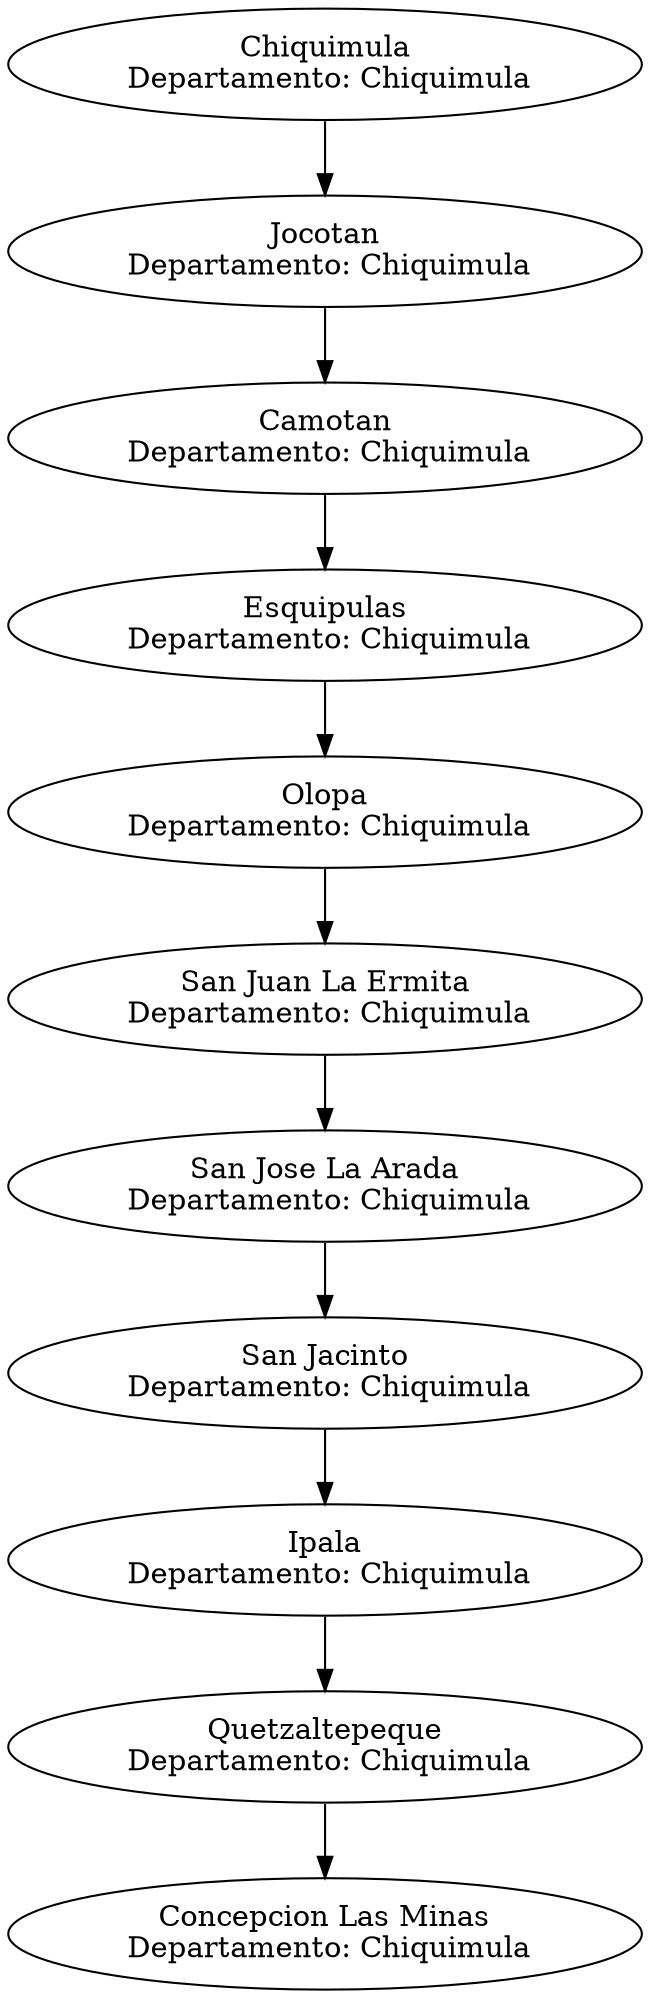 digraph G{n1[label="Chiquimula
 Departamento: Chiquimula"];
n1->n2;
n2[label="Jocotan
 Departamento: Chiquimula"];
n2->n3;
n3[label="Camotan
 Departamento: Chiquimula"];
n3->n4;
n4[label="Esquipulas
 Departamento: Chiquimula"];
n4->n5;
n5[label="Olopa
 Departamento: Chiquimula"];
n5->n6;
n6[label="San Juan La Ermita
 Departamento: Chiquimula"];
n6->n7;
n7[label="San Jose La Arada
 Departamento: Chiquimula"];
n7->n8;
n8[label="San Jacinto
 Departamento: Chiquimula"];
n8->n9;
n9[label="Ipala
 Departamento: Chiquimula"];
n9->n10;
n10[label="Quetzaltepeque
 Departamento: Chiquimula"];
n10->n11;
n11[label="Concepcion Las Minas
 Departamento: Chiquimula"];
}